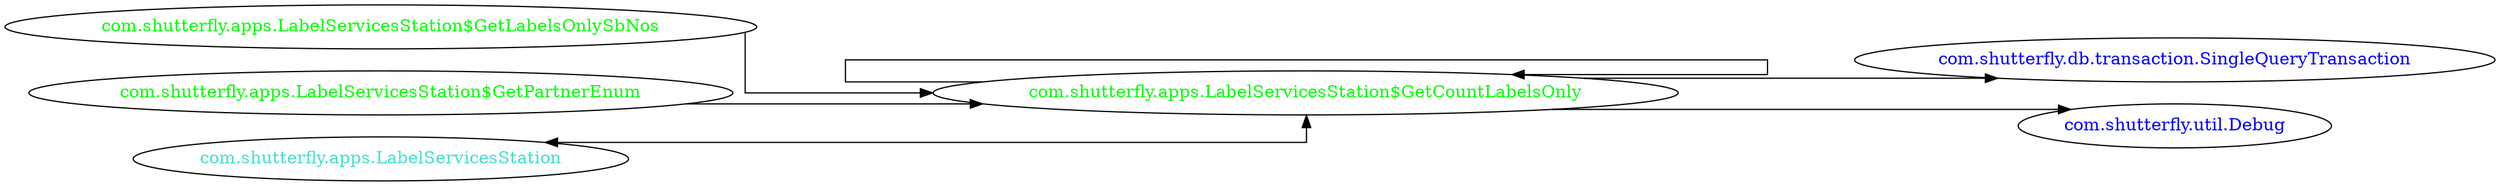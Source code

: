 digraph dependencyGraph {
 concentrate=true;
 ranksep="2.0";
 rankdir="LR"; 
 splines="ortho";
"com.shutterfly.apps.LabelServicesStation$GetCountLabelsOnly" [fontcolor="red"];
"com.shutterfly.db.transaction.SingleQueryTransaction" [ fontcolor="blue" ];
"com.shutterfly.apps.LabelServicesStation$GetCountLabelsOnly"->"com.shutterfly.db.transaction.SingleQueryTransaction";
"com.shutterfly.util.Debug" [ fontcolor="blue" ];
"com.shutterfly.apps.LabelServicesStation$GetCountLabelsOnly"->"com.shutterfly.util.Debug";
"com.shutterfly.apps.LabelServicesStation$GetCountLabelsOnly" [ fontcolor="green" ];
"com.shutterfly.apps.LabelServicesStation$GetCountLabelsOnly"->"com.shutterfly.apps.LabelServicesStation$GetCountLabelsOnly";
"com.shutterfly.apps.LabelServicesStation$GetLabelsOnlySbNos" [ fontcolor="green" ];
"com.shutterfly.apps.LabelServicesStation$GetLabelsOnlySbNos"->"com.shutterfly.apps.LabelServicesStation$GetCountLabelsOnly";
"com.shutterfly.apps.LabelServicesStation$GetPartnerEnum" [ fontcolor="green" ];
"com.shutterfly.apps.LabelServicesStation$GetPartnerEnum"->"com.shutterfly.apps.LabelServicesStation$GetCountLabelsOnly";
"com.shutterfly.apps.LabelServicesStation" [ fontcolor="turquoise" ];
"com.shutterfly.apps.LabelServicesStation"->"com.shutterfly.apps.LabelServicesStation$GetCountLabelsOnly" [dir=both];
}